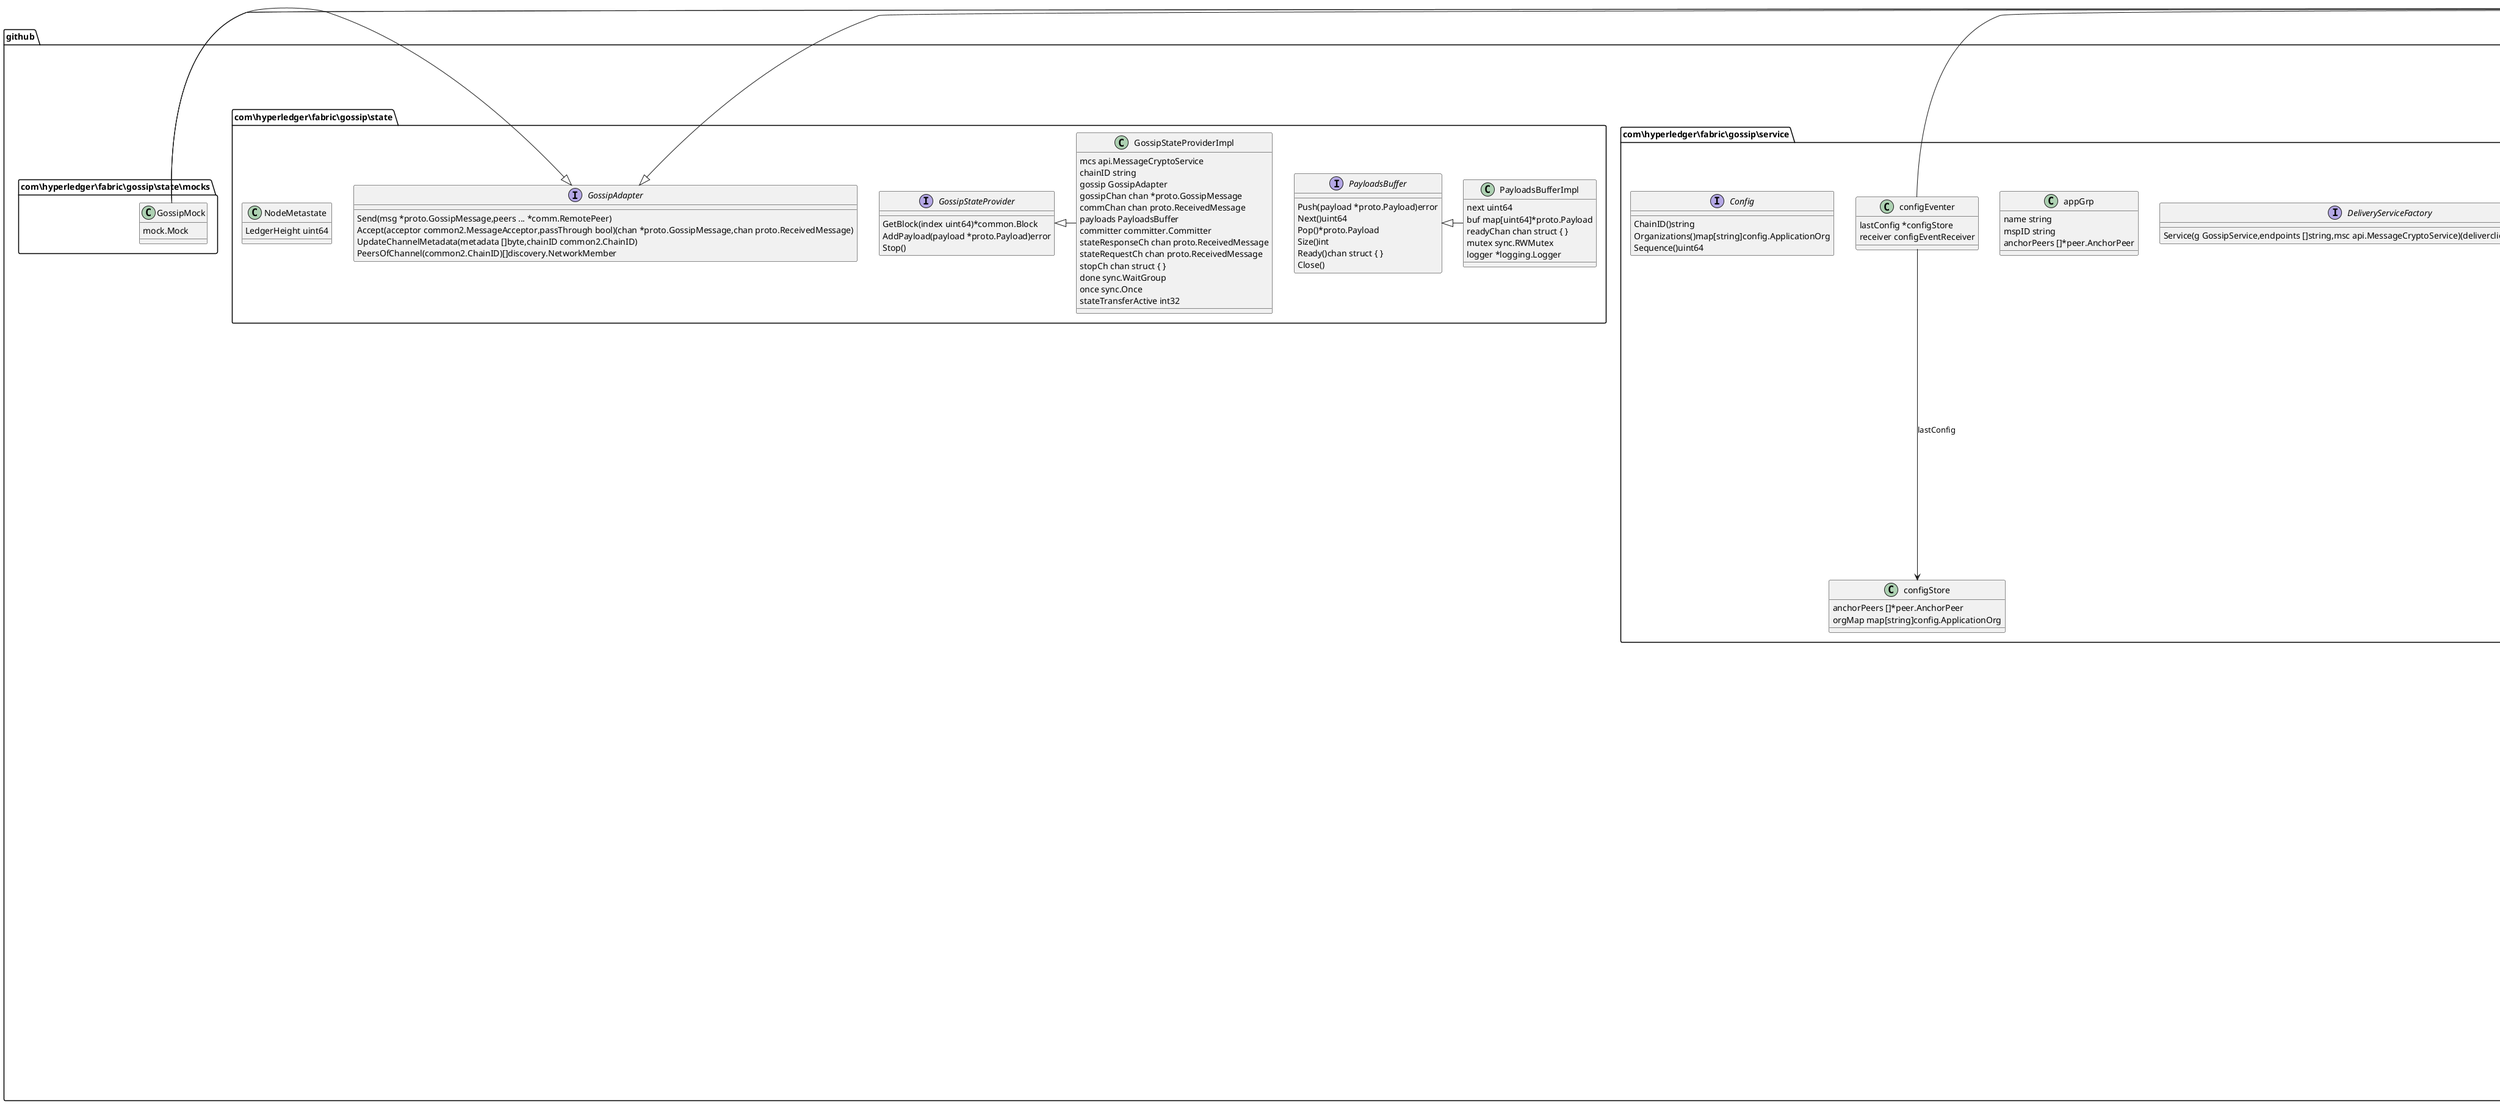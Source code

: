 @startuml
namespace github.com\\hyperledger\\fabric\\gossip\\api {
 class AnchorPeer {
  Host string
  Port int
}
}
namespace github.com\\hyperledger\\fabric\\gossip\\comm {
 class RemotePeer {
  Endpoint string
  PKIID common.PKIidType
}
}
namespace github.com\\hyperledger\\fabric\\gossip\\comm {
 class commImpl {
  selfCertHash []byte
  peerIdentity api.PeerIdentityType
  idMapper identity.Mapper
  logger *logging.Logger
  opts []grpc.DialOption
  secureDialOpts func()[]grpc.DialOption
  connStore *connectionStore
  PKIID []byte
  deadEndpoints chan common.PKIidType
  msgPublisher *ChannelDeMultiplexer
  lock *sync.RWMutex
  lsnr net.Listener
  gSrv *grpc.Server
  exitChan chan struct { }
  stopWG sync.WaitGroup
  subscriptions []chan proto.ReceivedMessage
  port int
  stopping int32
}
}
namespace github.com\\hyperledger\\fabric\\gossip\\comm {
 class connectionStore {
  logger *logging.Logger
  isClosing bool
  connFactory connFactory
  sync.RWMutex
  pki2Conn map[string]*connection
  destinationLocks map[string]*sync.RWMutex
}
}
namespace github.com\\hyperledger\\fabric\\gossip\\comm {
 class connection {
  cancel context.CancelFunc
  info *proto.ConnectionInfo
  outBuff chan *msgSending
  logger *logging.Logger
  pkiID common.PKIidType
  handler handler
  conn *grpc.ClientConn
  cl proto.GossipClient
  clientStream proto.Gossip_GossipStreamClient
  serverStream proto.Gossip_GossipStreamServer
  stopFlag int32
  stopChan chan struct { }
  sync.RWMutex
}
}
namespace github.com\\hyperledger\\fabric\\gossip\\comm {
 class msgSending {
  envelope *proto.Envelope
  onErr func(error)
}
}
namespace github.com\\hyperledger\\fabric\\gossip\\comm {
 class ChannelDeMultiplexer {
  channels []*channel
  lock *sync.RWMutex
  closed int32
}
}
namespace github.com\\hyperledger\\fabric\\gossip\\comm {
 class channel {
  pred common.MessageAcceptor
  ch chan interface  { }
}
}
namespace github.com\\hyperledger\\fabric\\gossip\\comm\\mock {
 class socketMock {
  endpoint string
  socket chan interface  { }
}
}
namespace github.com\\hyperledger\\fabric\\gossip\\comm\\mock {
 class packetMock {
  src *socketMock
  dst *socketMock
  msg interface  { }
}
}
namespace github.com\\hyperledger\\fabric\\gossip\\comm\\mock {
 class channelMock {
  accept common.MessageAcceptor
  channel chan proto.ReceivedMessage
}
}
namespace github.com\\hyperledger\\fabric\\gossip\\comm\\mock {
 class commMock {
  id string
  members map[string]*socketMock
  acceptors []*channelMock
  deadChannel chan common.PKIidType
  done chan struct { }
}
}
namespace github.com\\hyperledger\\fabric\\gossip\\comm {
 class ReceivedMessageImpl {
  *proto.SignedGossipMessage
  lock sync.Locker
  conn *connection
  connInfo *proto.ConnectionInfo
}
}
namespace github.com\\hyperledger\\fabric\\gossip\\common {
 class Payload {
  ChainID ChainID
  Data []byte
  Hash string
  SeqNum uint64
}
}
namespace github.com\\hyperledger\\fabric\\gossip\\discovery {
 class NetworkMember {
  Endpoint string
  Metadata []byte
  PKIid common.PKIidType
  InternalEndpoint string
}
}
namespace github.com\\hyperledger\\fabric\\gossip\\discovery {
 class PeerIdentification {
  ID common.PKIidType
  SelfOrg bool
}
}
namespace github.com\\hyperledger\\fabric\\gossip\\discovery {
 class timestamp {
  incTime time.Time
  seqNum uint64
  lastSeen time.Time
}
}
namespace github.com\\hyperledger\\fabric\\gossip\\discovery {
 class gossipDiscoveryImpl {
  incTime uint64
  seqNum uint64
  self NetworkMember
  deadLastTS map[string]*timestamp
  aliveLastTS map[string]*timestamp
  id2Member map[string]*NetworkMember
  aliveMembership *util.MembershipStore
  deadMembership *util.MembershipStore
  msgStore *aliveMsgStore
  comm CommService
  crypt CryptoService
  lock *sync.RWMutex
  toDieChan chan struct { }
  toDieFlag int32
  port int
  logger *logging.Logger
  disclosurePolicy DisclosurePolicy
  pubsub *util.PubSub
}
}
namespace github.com\\hyperledger\\fabric\\gossip\\discovery {
 class aliveMsgStore {
  msgstore.MessageStore
}
}
namespace github.com\\hyperledger\\fabric\\gossip\\election {
 class msgImpl {
  msg *proto.GossipMessage
}
}
namespace github.com\\hyperledger\\fabric\\gossip\\election {
 class peerImpl {
  member discovery.NetworkMember
}
}
namespace github.com\\hyperledger\\fabric\\gossip\\election {
 class adapterImpl {
  gossip gossip
  selfPKIid common.PKIidType
  incTime uint64
  seqNum uint64
  channel common.ChainID
  logger *logging.Logger
  doneCh chan struct { }
  stopOnce *sync.Once
}
}
namespace github.com\\hyperledger\\fabric\\gossip\\election {
 class leaderElectionSvcImpl {
  id peerID
  proposals *util.Set
  sync.Mutex
  stopChan chan struct { }
  interruptChan chan struct { }
  stopWG sync.WaitGroup
  isLeader int32
  toDie int32
  leaderExists int32
  sleeping bool
  adapter LeaderElectionAdapter
  logger *logging.Logger
  callback leadershipCallback
}
}
namespace github.com\\hyperledger\\fabric\\gossip\\gossip\\algo {
 class PullEngine {
  PullAdapter
  stopFlag int32
  state *util.Set
  item2owners map[string][]string
  peers2nonces map[string]uint64
  nonces2peers map[uint64]string
  acceptingDigests int32
  acceptingResponses int32
  lock sync.Mutex
  outgoingNONCES *util.Set
  incomingNONCES *util.Set
  digFilter DigestFilter
}
}
namespace github.com\\hyperledger\\fabric\\gossip\\gossip {
 class batchingEmitterImpl {
  iterations int
  burstSize int
  delay time.Duration
  cb emitBatchCallback
  lock *sync.Mutex
  buff []*batchedMessage
  stopFlag int32
}
}
namespace github.com\\hyperledger\\fabric\\gossip\\gossip {
 class batchedMessage {
  data interface  { }
  iterationsLeft int
}
}
namespace github.com\\hyperledger\\fabric\\gossip\\gossip {
 class certStore {
  sync.RWMutex
  selfIdentity api.PeerIdentityType
  idMapper identity.Mapper
  pull pull.Mediator
  logger *logging.Logger
  mcs api.MessageCryptoService
}
}
namespace github.com\\hyperledger\\fabric\\gossip\\gossip\\channel {
 class Config {
  ID string
  PublishStateInfoInterval time.Duration
  MaxBlockCountToStore int
  PullPeerNum int
  PullInterval time.Duration
  RequestStateInfoInterval time.Duration
  BlockExpirationInterval time.Duration
  StateInfoCacheSweepInterval time.Duration
}
}
namespace github.com\\hyperledger\\fabric\\gossip\\gossip\\channel {
 class gossipChannel {
  Adapter
  sync.RWMutex
  shouldGossipStateInfo int32
  mcs api.MessageCryptoService
  pkiID common.PKIidType
  selfOrg api.OrgIdentityType
  stopChan chan struct { }
  stateInfoMsg *proto.SignedGossipMessage
  orgs []api.OrgIdentityType
  joinMsg api.JoinChannelMessage
  blockMsgStore msgstore.MessageStore
  stateInfoMsgStore *stateInfoCache
  leaderMsgStore msgstore.MessageStore
  chainID common.ChainID
  blocksPuller pull.Mediator
  logger *logging.Logger
  stateInfoPublishScheduler *time.Ticker
  stateInfoRequestScheduler *time.Ticker
  memFilter *membershipFilter
}
}
namespace github.com\\hyperledger\\fabric\\gossip\\gossip\\channel {
 class membershipFilter {
  adapter Adapter
  *gossipChannel
}
}
namespace github.com\\hyperledger\\fabric\\gossip\\gossip\\channel {
 class stateInfoCache {
  *util.MembershipStore
  msgstore.MessageStore
  stopChan chan struct { }
}
}
namespace github.com\\hyperledger\\fabric\\gossip\\gossip {
 class channelState {
  stopping int32
  sync.RWMutex
  channels map[string]channel.GossipChannel
  g *gossipServiceImpl
}
}
namespace github.com\\hyperledger\\fabric\\gossip\\gossip {
 class gossipAdapterImpl {
  *gossipServiceImpl
  discovery.Discovery
}
}
namespace github.com\\hyperledger\\fabric\\gossip\\gossip {
 class Config {
  BindPort int
  ID string
  BootstrapPeers []string
  PropagateIterations int
  PropagatePeerNum int
  MaxBlockCountToStore int
  MaxPropagationBurstSize int
  MaxPropagationBurstLatency time.Duration
  PullInterval time.Duration
  PullPeerNum int
  SkipBlockVerification bool
  PublishCertPeriod time.Duration
  PublishStateInfoInterval time.Duration
  RequestStateInfoInterval time.Duration
  TLSServerCert *tls.Certificate
  InternalEndpoint string
  ExternalEndpoint string
}
}
namespace github.com\\hyperledger\\fabric\\gossip\\gossip {
 class gossipServiceImpl {
  selfIdentity api.PeerIdentityType
  includeIdentityPeriod time.Time
  certStore *certStore
  idMapper identity.Mapper
  presumedDead chan common.PKIidType
  disc discovery.Discovery
  comm comm.Comm
  incTime time.Time
  selfOrg api.OrgIdentityType
  *comm.ChannelDeMultiplexer
  logger *logging.Logger
  stopSignal *sync.WaitGroup
  conf *Config
  toDieChan chan struct { }
  stopFlag int32
  emitter batchingEmitter
  discAdapter *discoveryAdapter
  secAdvisor api.SecurityAdvisor
  chanState *channelState
  disSecAdap *discoverySecurityAdapter
  mcs api.MessageCryptoService
  stateInfoMsgStore msgstore.MessageStore
}
}
namespace github.com\\hyperledger\\fabric\\gossip\\gossip {
 class discoveryAdapter {
  stopping int32
  c comm.Comm
  presumedDead chan common.PKIidType
  incChan chan *proto.SignedGossipMessage
  gossipFunc func(message *proto.SignedGossipMessage)
  disclosurePolicy discovery.DisclosurePolicy
}
}
namespace github.com\\hyperledger\\fabric\\gossip\\gossip {
 class discoverySecurityAdapter {
  identity api.PeerIdentityType
  includeIdentityPeriod time.Time
  idMapper identity.Mapper
  sa api.SecurityAdvisor
  mcs api.MessageCryptoService
  c comm.Comm
  logger *logging.Logger
}
}
namespace github.com\\hyperledger\\fabric\\gossip\\gossip\\msgstore {
 class messageStoreImpl {
  pol common.MessageReplacingPolicy
  lock sync.RWMutex
  messages []*msg
  invTrigger invalidationTrigger
  msgTTL time.Duration
  expiredCount int
  externalLock func()
  externalUnlock func()
  expireMsgCallback func(msg interface  { })
  doneCh chan struct { }
  stopOnce sync.Once
}
}
namespace github.com\\hyperledger\\fabric\\gossip\\gossip\\msgstore {
 class msg {
  data interface  { }
  created time.Time
  expired bool
}
}
namespace github.com\\hyperledger\\fabric\\gossip\\gossip\\pull {
 class Config {
  ID string
  PullInterval time.Duration
  Channel common.ChainID
  PeerCountToSelect int
  Tag proto.GossipMessage_Tag
  MsgType proto.PullMsgType
}
}
namespace github.com\\hyperledger\\fabric\\gossip\\gossip\\pull {
 class PullAdapter {
  Sndr Sender
  MemSvc MembershipService
  IdExtractor proto.IdentifierExtractor
  MsgCons proto.MsgConsumer
  DigFilter DigestFilter
}
}
namespace github.com\\hyperledger\\fabric\\gossip\\gossip\\pull {
 class pullMediatorImpl {
  sync.RWMutex
  *PullAdapter
  msgType2Hook map[MsgType][]MessageHook
  config Config
  logger *logging.Logger
  itemID2Msg map[string]*proto.SignedGossipMessage
  engine *algo.PullEngine
}
}
namespace github.com\\hyperledger\\fabric\\gossip\\identity {
 class identityMapperImpl {
  mcs api.MessageCryptoService
  pkiID2Cert map[string]*storedIdentity
  sync.RWMutex
  selfPKIID string
}
}
namespace github.com\\hyperledger\\fabric\\gossip\\identity {
 class storedIdentity {
  lastAccessTime int64
  peerIdentity api.PeerIdentityType
}
}
namespace github.com\\hyperledger\\fabric\\gossip\\service {
 class configStore {
  anchorPeers []*peer.AnchorPeer
  orgMap map[string]config.ApplicationOrg
}
}
namespace github.com\\hyperledger\\fabric\\gossip\\service {
 class configEventer {
  lastConfig *configStore
  receiver configEventReceiver
}
}
namespace github.com\\hyperledger\\fabric\\gossip\\service {
 class appGrp {
  name string
  mspID string
  anchorPeers []*peer.AnchorPeer
}
}
namespace github.com\\hyperledger\\fabric\\gossip\\service {
 class deliveryFactoryImpl {
}
}
namespace github.com\\hyperledger\\fabric\\gossip\\service {
 class gossipServiceImpl {
  gossipSvc
  chains map[string]state.GossipStateProvider
  leaderElection map[string]election.LeaderElectionService
  deliveryService deliverclient.DeliverService
  deliveryFactory DeliveryServiceFactory
  lock sync.RWMutex
  idMapper identity.Mapper
  mcs api.MessageCryptoService
  peerIdentity []byte
  secAdv api.SecurityAdvisor
}
}
namespace github.com\\hyperledger\\fabric\\gossip\\service {
 class joinChannelMessage {
  seqNum uint64
  members2AnchorPeers map[string][]api.AnchorPeer
}
}
namespace github.com\\hyperledger\\fabric\\gossip\\state {
 class NodeMetastate {
  LedgerHeight uint64
}
}
namespace github.com\\hyperledger\\fabric\\gossip\\state\\mocks {
 class GossipMock {
  mock.Mock
}
}
namespace github.com\\hyperledger\\fabric\\gossip\\state {
 class PayloadsBufferImpl {
  next uint64
  buf map[uint64]*proto.Payload
  readyChan chan struct { }
  mutex sync.RWMutex
  logger *logging.Logger
}
}
namespace github.com\\hyperledger\\fabric\\gossip\\state {
 class GossipStateProviderImpl {
  mcs api.MessageCryptoService
  chainID string
  gossip GossipAdapter
  gossipChan chan *proto.GossipMessage
  commChan chan proto.ReceivedMessage
  payloads PayloadsBuffer
  committer committer.Committer
  stateResponseCh chan proto.ReceivedMessage
  stateRequestCh chan proto.ReceivedMessage
  stopCh chan struct { }
  done sync.WaitGroup
  once sync.Once
  stateTransferActive int32
}
}
namespace github.com\\hyperledger\\fabric\\gossip\\util {
 class Set {
  items map[interface  { }]struct { }
  lock *sync.RWMutex
}
}
namespace github.com\\hyperledger\\fabric\\gossip\\util {
 class MembershipStore {
  m map[string]*proto.SignedGossipMessage
  sync.RWMutex
}
}
namespace github.com\\hyperledger\\fabric\\gossip\\util {
 class PubSub {
  sync.RWMutex
  subscriptions map[string]*Set
}
}
namespace github.com\\hyperledger\\fabric\\gossip\\util {
 class subscription {
  top string
  ttl time.Duration
  c chan interface  { }
}
}
namespace github.com\\hyperledger\\fabric\\gossip\\api {
 interface SecurityAdvisor  {
  OrgByPeerIdentity(PeerIdentityType)OrgIdentityType
}
}
namespace github.com\\hyperledger\\fabric\\gossip\\api {
 interface ChannelNotifier  {
  JoinChannel(joinMsg JoinChannelMessage,chainID common.ChainID)
}
}
namespace github.com\\hyperledger\\fabric\\gossip\\api {
 interface JoinChannelMessage  {
  SequenceNumber()uint64
  Members()[]OrgIdentityType
  AnchorPeersOf(org OrgIdentityType)[]AnchorPeer
}
}
namespace github.com\\hyperledger\\fabric\\gossip\\api {
 interface MessageCryptoService  {
  GetPKIidOfCert(peerIdentity PeerIdentityType)common.PKIidType
  VerifyBlock(chainID common.ChainID,seqNum uint64,signedBlock []byte)error
  Sign(msg []byte)([]byte,error)
  Verify(peerIdentity PeerIdentityType,signature,message []byte)error
  VerifyByChannel(chainID common.ChainID,peerIdentity PeerIdentityType,signature,message []byte)error
  ValidateIdentity(peerIdentity PeerIdentityType)error
}
}
namespace github.com\\hyperledger\\fabric\\gossip\\comm {
 interface Comm  {
  GetPKIid()common.PKIidType
  Send(msg *proto.SignedGossipMessage,peers ... *RemotePeer)
  Probe(peer *RemotePeer)error
  Handshake(peer *RemotePeer)(api.PeerIdentityType,error)
  Accept(common.MessageAcceptor)chan proto.ReceivedMessage
  PresumedDead()chan common.PKIidType
  CloseConn(peer *RemotePeer)
  Stop()
}
}
namespace github.com\\hyperledger\\fabric\\gossip\\comm {
 interface stream  {
  Send(envelope *proto.Envelope)error
  Recv()(*proto.Envelope,error)
}
}
namespace github.com\\hyperledger\\fabric\\gossip\\comm {
 interface connFactory  {
  createConnection(endpoint string,pkiID common.PKIidType)(*connection,error)
}
}
namespace github.com\\hyperledger\\fabric\\gossip\\discovery {
 interface CryptoService  {
  ValidateAliveMsg(message *proto.SignedGossipMessage)bool
  SignMessage(m *proto.GossipMessage,internalEndpoint string)*proto.Envelope
}
}
namespace github.com\\hyperledger\\fabric\\gossip\\discovery {
 interface CommService  {
  Gossip(msg *proto.SignedGossipMessage)
  SendToPeer(peer *NetworkMember,msg *proto.SignedGossipMessage)
  Ping(peer *NetworkMember)bool
  Accept()chan *proto.SignedGossipMessage
  PresumedDead()chan common.PKIidType
  CloseConn(peer *NetworkMember)
}
}
namespace github.com\\hyperledger\\fabric\\gossip\\discovery {
 interface Discovery  {
  Lookup(PKIID common.PKIidType)*NetworkMember
  Self()NetworkMember
  UpdateMetadata([]byte)
  UpdateEndpoint(string)
  Stop()
  GetMembership()[]NetworkMember
  InitiateSync(peerNum int)
  Connect(member NetworkMember,id identifier)
}
}
namespace github.com\\hyperledger\\fabric\\gossip\\election {
 interface gossip  {
  Peers()[]discovery.NetworkMember
  Accept(acceptor common.MessageAcceptor,passThrough bool)(chan *proto.GossipMessage,chan proto.ReceivedMessage)
  Gossip(msg *proto.GossipMessage)
}
}
namespace github.com\\hyperledger\\fabric\\gossip\\election {
 interface LeaderElectionAdapter  {
  Gossip(Msg)
  Accept()chan Msg
  CreateMessage(isDeclaration bool)Msg
  Peers()[]Peer
}
}
namespace github.com\\hyperledger\\fabric\\gossip\\election {
 interface LeaderElectionService  {
  IsLeader()bool
  Stop()
}
}
namespace github.com\\hyperledger\\fabric\\gossip\\election {
 interface Peer  {
  ID()peerID
}
}
namespace github.com\\hyperledger\\fabric\\gossip\\election {
 interface Msg  {
  SenderID()peerID
  IsProposal()bool
  IsDeclaration()bool
}
}
namespace github.com\\hyperledger\\fabric\\gossip\\gossip\\algo {
 interface PullAdapter  {
  SelectPeers()[]string
  Hello(dest string,nonce uint64)
  SendDigest(digest []string,nonce uint64,context interface  { })
  SendReq(dest string,items []string,nonce uint64)
  SendRes(items []string,context interface  { },nonce uint64)
}
}
namespace github.com\\hyperledger\\fabric\\gossip\\gossip {
 interface batchingEmitter  {
  Add(interface  { })
  Stop()
  Size()int
}
}
namespace github.com\\hyperledger\\fabric\\gossip\\gossip\\channel {
 interface GossipChannel  {
  GetPeers()[]discovery.NetworkMember
  IsMemberInChan(member discovery.NetworkMember)bool
  UpdateStateInfo(msg *proto.SignedGossipMessage)
  IsOrgInChannel(membersOrg api.OrgIdentityType)bool
  EligibleForChannel(member discovery.NetworkMember)bool
  HandleMessage(proto.ReceivedMessage)
  AddToMsgStore(msg *proto.SignedGossipMessage)
  ConfigureChannel(joinMsg api.JoinChannelMessage)
  Stop()
}
}
namespace github.com\\hyperledger\\fabric\\gossip\\gossip\\channel {
 interface Adapter  {
  GetConf()Config
  Gossip(message *proto.SignedGossipMessage)
  DeMultiplex(interface  { })
  GetMembership()[]discovery.NetworkMember
  Lookup(PKIID common.PKIidType)*discovery.NetworkMember
  Send(msg *proto.SignedGossipMessage,peers ... *comm.RemotePeer)
  ValidateStateInfoMessage(message *proto.SignedGossipMessage)error
  GetOrgOfPeer(pkiID common.PKIidType)api.OrgIdentityType
  GetIdentityByPKIID(pkiID common.PKIidType)api.PeerIdentityType
}
}
namespace github.com\\hyperledger\\fabric\\gossip\\gossip {
 interface Gossip  {
  Send(msg *proto.GossipMessage,peers ... *comm.RemotePeer)
  Peers()[]discovery.NetworkMember
  PeersOfChannel(common.ChainID)[]discovery.NetworkMember
  UpdateMetadata(metadata []byte)
  UpdateChannelMetadata(metadata []byte,chainID common.ChainID)
  Gossip(msg *proto.GossipMessage)
  Accept(acceptor common.MessageAcceptor,passThrough bool)(chan *proto.GossipMessage,chan proto.ReceivedMessage)
  JoinChan(joinMsg api.JoinChannelMessage,chainID common.ChainID)
  SuspectPeers(s api.PeerSuspector)
  Stop()
}
}
namespace github.com\\hyperledger\\fabric\\gossip\\gossip\\msgstore {
 interface MessageStore  {
  Add(msg interface  { })bool
  CheckValid(msg interface  { })bool
  Size()int
  Get()[]interface  { }
  Stop()
  Purge(func(interface  { })bool)
}
}
namespace github.com\\hyperledger\\fabric\\gossip\\gossip\\pull {
 interface Sender  {
  Send(msg *proto.SignedGossipMessage,peers ... *comm.RemotePeer)
}
}
namespace github.com\\hyperledger\\fabric\\gossip\\gossip\\pull {
 interface MembershipService  {
  GetMembership()[]discovery.NetworkMember
}
}
namespace github.com\\hyperledger\\fabric\\gossip\\gossip\\pull {
 interface Mediator  {
  Stop()
  RegisterMsgHook(MsgType,MessageHook)
  Add(*proto.SignedGossipMessage)
  Remove(digest string)
  HandleMessage(msg proto.ReceivedMessage)
}
}
namespace github.com\\hyperledger\\fabric\\gossip\\identity {
 interface Mapper  {
  Put(pkiID common.PKIidType,identity api.PeerIdentityType)error
  Get(pkiID common.PKIidType)(api.PeerIdentityType,error)
  Sign(msg []byte)([]byte,error)
  Verify(vkID,signature,message []byte)error
  GetPKIidOfCert(api.PeerIdentityType)common.PKIidType
  ListInvalidIdentities(isSuspected api.PeerSuspector)[]common.PKIidType
}
}
namespace github.com\\hyperledger\\fabric\\gossip\\service {
 interface Config  {
  ChainID()string
  Organizations()map[string]config.ApplicationOrg
  Sequence()uint64
}
}
namespace github.com\\hyperledger\\fabric\\gossip\\service {
 interface ConfigProcessor  {
  ProcessConfigUpdate(config Config)
}
}
namespace github.com\\hyperledger\\fabric\\gossip\\service {
 interface configEventReceiver  {
  configUpdated(config Config)
}
}
namespace github.com\\hyperledger\\fabric\\gossip\\service {
 interface GossipService  {
  NewConfigEventer()ConfigProcessor
  InitializeChannel(chainID string,committer committer.Committer,endpoints []string)
  GetBlock(chainID string,index uint64)*common.Block
  AddPayload(chainID string,payload *proto.Payload)error
}
}
namespace github.com\\hyperledger\\fabric\\gossip\\service {
 interface DeliveryServiceFactory  {
  Service(g GossipService,endpoints []string,msc api.MessageCryptoService)(deliverclient.DeliverService,error)
}
}
namespace github.com\\hyperledger\\fabric\\gossip\\state {
 interface PayloadsBuffer  {
  Push(payload *proto.Payload)error
  Next()uint64
  Pop()*proto.Payload
  Size()int
  Ready()chan struct { }
  Close()
}
}
namespace github.com\\hyperledger\\fabric\\gossip\\state {
 interface GossipStateProvider  {
  GetBlock(index uint64)*common.Block
  AddPayload(payload *proto.Payload)error
  Stop()
}
}
namespace github.com\\hyperledger\\fabric\\gossip\\state {
 interface GossipAdapter  {
  Send(msg *proto.GossipMessage,peers ... *comm.RemotePeer)
  Accept(acceptor common2.MessageAcceptor,passThrough bool)(chan *proto.GossipMessage,chan proto.ReceivedMessage)
  UpdateChannelMetadata(metadata []byte,chainID common2.ChainID)
  PeersOfChannel(common2.ChainID)[]discovery.NetworkMember
}
}
namespace github.com\\hyperledger\\fabric\\gossip\\util {
 interface Subscription  {
  Listen()(interface  { },error)
}
}
github.com\\hyperledger\\fabric\\gossip\\comm.commImpl ---> github.com\\hyperledger\\fabric\\gossip\\comm.connectionStore : connStore
github.com\\hyperledger\\fabric\\gossip\\comm.commImpl ---> github.com\\hyperledger\\fabric\\gossip\\comm.ChannelDeMultiplexer : msgPublisher
github.com\\hyperledger\\fabric\\gossip\\comm.connectionStore ---> "*" github.com\\hyperledger\\fabric\\gossip\\comm.connection : pki2Conn
github.com\\hyperledger\\fabric\\gossip\\comm.ChannelDeMultiplexer ---> "*" github.com\\hyperledger\\fabric\\gossip\\comm.channel : channels
github.com\\hyperledger\\fabric\\gossip\\comm\\mock.packetMock ---> github.com\\hyperledger\\fabric\\gossip\\comm\\mock.socketMock : src
github.com\\hyperledger\\fabric\\gossip\\comm\\mock.packetMock ---> github.com\\hyperledger\\fabric\\gossip\\comm\\mock.socketMock : dst
github.com\\hyperledger\\fabric\\gossip\\comm\\mock.commMock ---> "*" github.com\\hyperledger\\fabric\\gossip\\comm\\mock.socketMock : members
github.com\\hyperledger\\fabric\\gossip\\comm\\mock.commMock ---> "*" github.com\\hyperledger\\fabric\\gossip\\comm\\mock.channelMock : acceptors
github.com\\hyperledger\\fabric\\gossip\\comm.ReceivedMessageImpl ---> github.com\\hyperledger\\fabric\\gossip\\comm.connection : conn
github.com\\hyperledger\\fabric\\gossip\\discovery.gossipDiscoveryImpl ---> github.com\\hyperledger\\fabric\\gossip\\discovery.NetworkMember : self
github.com\\hyperledger\\fabric\\gossip\\discovery.gossipDiscoveryImpl ---> "*" github.com\\hyperledger\\fabric\\gossip\\discovery.timestamp : deadLastTS
github.com\\hyperledger\\fabric\\gossip\\discovery.gossipDiscoveryImpl ---> "*" github.com\\hyperledger\\fabric\\gossip\\discovery.timestamp : aliveLastTS
github.com\\hyperledger\\fabric\\gossip\\discovery.gossipDiscoveryImpl ---> "*" github.com\\hyperledger\\fabric\\gossip\\discovery.NetworkMember : id2Member
github.com\\hyperledger\\fabric\\gossip\\discovery.gossipDiscoveryImpl ---> github.com\\hyperledger\\fabric\\gossip\\util.MembershipStore : aliveMembership
github.com\\hyperledger\\fabric\\gossip\\discovery.gossipDiscoveryImpl ---> github.com\\hyperledger\\fabric\\gossip\\util.MembershipStore : deadMembership
github.com\\hyperledger\\fabric\\gossip\\discovery.gossipDiscoveryImpl ---> github.com\\hyperledger\\fabric\\gossip\\discovery.aliveMsgStore : msgStore
github.com\\hyperledger\\fabric\\gossip\\discovery.gossipDiscoveryImpl ---> github.com\\hyperledger\\fabric\\gossip\\util.PubSub : pubsub
github.com\\hyperledger\\fabric\\gossip\\election.peerImpl ---> github.com\\hyperledger\\fabric\\gossip\\discovery.NetworkMember : member
github.com\\hyperledger\\fabric\\gossip\\election.leaderElectionSvcImpl ---> github.com\\hyperledger\\fabric\\gossip\\util.Set : proposals
github.com\\hyperledger\\fabric\\gossip\\gossip\\algo.PullEngine ---> github.com\\hyperledger\\fabric\\gossip\\util.Set : state
github.com\\hyperledger\\fabric\\gossip\\gossip\\algo.PullEngine ---> github.com\\hyperledger\\fabric\\gossip\\util.Set : outgoingNONCES
github.com\\hyperledger\\fabric\\gossip\\gossip\\algo.PullEngine ---> github.com\\hyperledger\\fabric\\gossip\\util.Set : incomingNONCES
github.com\\hyperledger\\fabric\\gossip\\gossip.batchingEmitterImpl ---> "*" github.com\\hyperledger\\fabric\\gossip\\gossip.batchedMessage : buff
github.com\\hyperledger\\fabric\\gossip\\gossip\\channel.gossipChannel ---> github.com\\hyperledger\\fabric\\gossip\\gossip\\channel.stateInfoCache : stateInfoMsgStore
github.com\\hyperledger\\fabric\\gossip\\gossip\\channel.gossipChannel ---> github.com\\hyperledger\\fabric\\gossip\\gossip\\channel.membershipFilter : memFilter
github.com\\hyperledger\\fabric\\gossip\\gossip\\channel.membershipFilter -|> github.com\\hyperledger\\fabric\\gossip\\gossip\\channel.gossipChannel
github.com\\hyperledger\\fabric\\gossip\\gossip\\channel.stateInfoCache -|> github.com\\hyperledger\\fabric\\gossip\\util.MembershipStore
github.com\\hyperledger\\fabric\\gossip\\gossip.channelState ---> github.com\\hyperledger\\fabric\\gossip\\gossip.gossipServiceImpl : g
github.com\\hyperledger\\fabric\\gossip\\gossip.gossipAdapterImpl -|> github.com\\hyperledger\\fabric\\gossip\\gossip.gossipServiceImpl
github.com\\hyperledger\\fabric\\gossip\\gossip.gossipServiceImpl ---> github.com\\hyperledger\\fabric\\gossip\\gossip.certStore : certStore
github.com\\hyperledger\\fabric\\gossip\\gossip.gossipServiceImpl -|> github.com\\hyperledger\\fabric\\gossip\\comm.ChannelDeMultiplexer
github.com\\hyperledger\\fabric\\gossip\\gossip.gossipServiceImpl ---> github.com\\hyperledger\\fabric\\gossip\\gossip.Config : conf
github.com\\hyperledger\\fabric\\gossip\\gossip.gossipServiceImpl ---> github.com\\hyperledger\\fabric\\gossip\\gossip.discoveryAdapter : discAdapter
github.com\\hyperledger\\fabric\\gossip\\gossip.gossipServiceImpl ---> github.com\\hyperledger\\fabric\\gossip\\gossip.channelState : chanState
github.com\\hyperledger\\fabric\\gossip\\gossip.gossipServiceImpl ---> github.com\\hyperledger\\fabric\\gossip\\gossip.discoverySecurityAdapter : disSecAdap
github.com\\hyperledger\\fabric\\gossip\\gossip\\msgstore.messageStoreImpl ---> "*" github.com\\hyperledger\\fabric\\gossip\\gossip\\msgstore.msg : messages
github.com\\hyperledger\\fabric\\gossip\\gossip\\pull.pullMediatorImpl -|> github.com\\hyperledger\\fabric\\gossip\\gossip\\pull.PullAdapter
github.com\\hyperledger\\fabric\\gossip\\gossip\\pull.pullMediatorImpl ---> github.com\\hyperledger\\fabric\\gossip\\gossip\\pull.Config : config
github.com\\hyperledger\\fabric\\gossip\\gossip\\pull.pullMediatorImpl ---> github.com\\hyperledger\\fabric\\gossip\\gossip\\algo.PullEngine : engine
github.com\\hyperledger\\fabric\\gossip\\identity.identityMapperImpl ---> "*" github.com\\hyperledger\\fabric\\gossip\\identity.storedIdentity : pkiID2Cert
github.com\\hyperledger\\fabric\\gossip\\service.configEventer ---> github.com\\hyperledger\\fabric\\gossip\\service.configStore : lastConfig
github.com\\hyperledger\\fabric\\gossip\\service.joinChannelMessage ---> "*" github.com\\hyperledger\\fabric\\gossip\\api.AnchorPeer : members2AnchorPeers
github.com\\hyperledger\\fabric\\gossip\\util.PubSub ---> "*" github.com\\hyperledger\\fabric\\gossip\\util.Set : subscriptions
github.com\\hyperledger\\fabric\\gossip\\comm.Comm <|- github.com\\hyperledger\\fabric\\gossip\\comm.commImpl
github.com\\hyperledger\\fabric\\gossip\\comm.Comm <|- github.com\\hyperledger\\fabric\\gossip\\comm\\mock.commMock
github.com\\hyperledger\\fabric\\gossip\\comm.connFactory <|- github.com\\hyperledger\\fabric\\gossip\\comm.commImpl
github.com\\hyperledger\\fabric\\gossip\\discovery.CryptoService <|- github.com\\hyperledger\\fabric\\gossip\\gossip.discoverySecurityAdapter
github.com\\hyperledger\\fabric\\gossip\\discovery.CommService <|- github.com\\hyperledger\\fabric\\gossip\\gossip.discoveryAdapter
github.com\\hyperledger\\fabric\\gossip\\discovery.Discovery <|- github.com\\hyperledger\\fabric\\gossip\\discovery.gossipDiscoveryImpl
github.com\\hyperledger\\fabric\\gossip\\election.gossip <|- github.com\\hyperledger\\fabric\\gossip\\gossip.gossipServiceImpl
github.com\\hyperledger\\fabric\\gossip\\election.gossip <|- github.com\\hyperledger\\fabric\\gossip\\state\\mocks.GossipMock
github.com\\hyperledger\\fabric\\gossip\\election.LeaderElectionAdapter <|- github.com\\hyperledger\\fabric\\gossip\\election.adapterImpl
github.com\\hyperledger\\fabric\\gossip\\election.LeaderElectionService <|- github.com\\hyperledger\\fabric\\gossip\\election.leaderElectionSvcImpl
github.com\\hyperledger\\fabric\\gossip\\election.Peer <|- github.com\\hyperledger\\fabric\\gossip\\election.peerImpl
github.com\\hyperledger\\fabric\\gossip\\election.Msg <|- github.com\\hyperledger\\fabric\\gossip\\election.msgImpl
github.com\\hyperledger\\fabric\\gossip\\gossip\\algo.PullAdapter <|- github.com\\hyperledger\\fabric\\gossip\\gossip\\pull.pullMediatorImpl
github.com\\hyperledger\\fabric\\gossip\\gossip.batchingEmitter <|- github.com\\hyperledger\\fabric\\gossip\\gossip.batchingEmitterImpl
github.com\\hyperledger\\fabric\\gossip\\gossip\\channel.GossipChannel <|- github.com\\hyperledger\\fabric\\gossip\\gossip\\channel.gossipChannel
github.com\\hyperledger\\fabric\\gossip\\gossip.Gossip <|- github.com\\hyperledger\\fabric\\gossip\\gossip.gossipServiceImpl
github.com\\hyperledger\\fabric\\gossip\\gossip.Gossip <|- github.com\\hyperledger\\fabric\\gossip\\state\\mocks.GossipMock
github.com\\hyperledger\\fabric\\gossip\\gossip\\msgstore.MessageStore <|- github.com\\hyperledger\\fabric\\gossip\\gossip\\msgstore.messageStoreImpl
github.com\\hyperledger\\fabric\\gossip\\gossip\\pull.Sender <|- github.com\\hyperledger\\fabric\\gossip\\comm.commImpl
github.com\\hyperledger\\fabric\\gossip\\gossip\\pull.Sender <|- github.com\\hyperledger\\fabric\\gossip\\comm\\mock.commMock
github.com\\hyperledger\\fabric\\gossip\\gossip\\pull.Sender <|- github.com\\hyperledger\\fabric\\gossip\\gossip.gossipAdapterImpl
github.com\\hyperledger\\fabric\\gossip\\gossip\\pull.MembershipService <|- github.com\\hyperledger\\fabric\\gossip\\discovery.gossipDiscoveryImpl
github.com\\hyperledger\\fabric\\gossip\\gossip\\pull.MembershipService <|- github.com\\hyperledger\\fabric\\gossip\\gossip\\channel.membershipFilter
github.com\\hyperledger\\fabric\\gossip\\gossip\\pull.Mediator <|- github.com\\hyperledger\\fabric\\gossip\\gossip\\pull.pullMediatorImpl
github.com\\hyperledger\\fabric\\gossip\\identity.Mapper <|- github.com\\hyperledger\\fabric\\gossip\\identity.identityMapperImpl
github.com\\hyperledger\\fabric\\gossip\\service.ConfigProcessor <|- github.com\\hyperledger\\fabric\\gossip\\service.configEventer
github.com\\hyperledger\\fabric\\gossip\\service.configEventReceiver <|- github.com\\hyperledger\\fabric\\gossip\\service.gossipServiceImpl
github.com\\hyperledger\\fabric\\gossip\\service.GossipService <|- github.com\\hyperledger\\fabric\\gossip\\service.gossipServiceImpl
github.com\\hyperledger\\fabric\\gossip\\service.DeliveryServiceFactory <|- github.com\\hyperledger\\fabric\\gossip\\service.deliveryFactoryImpl
github.com\\hyperledger\\fabric\\gossip\\state.PayloadsBuffer <|- github.com\\hyperledger\\fabric\\gossip\\state.PayloadsBufferImpl
github.com\\hyperledger\\fabric\\gossip\\state.GossipStateProvider <|- github.com\\hyperledger\\fabric\\gossip\\state.GossipStateProviderImpl
github.com\\hyperledger\\fabric\\gossip\\state.GossipAdapter <|- github.com\\hyperledger\\fabric\\gossip\\gossip.gossipServiceImpl
github.com\\hyperledger\\fabric\\gossip\\state.GossipAdapter <|- github.com\\hyperledger\\fabric\\gossip\\state\\mocks.GossipMock
github.com\\hyperledger\\fabric\\gossip\\util.Subscription <|- github.com\\hyperledger\\fabric\\gossip\\util.subscription
@enduml